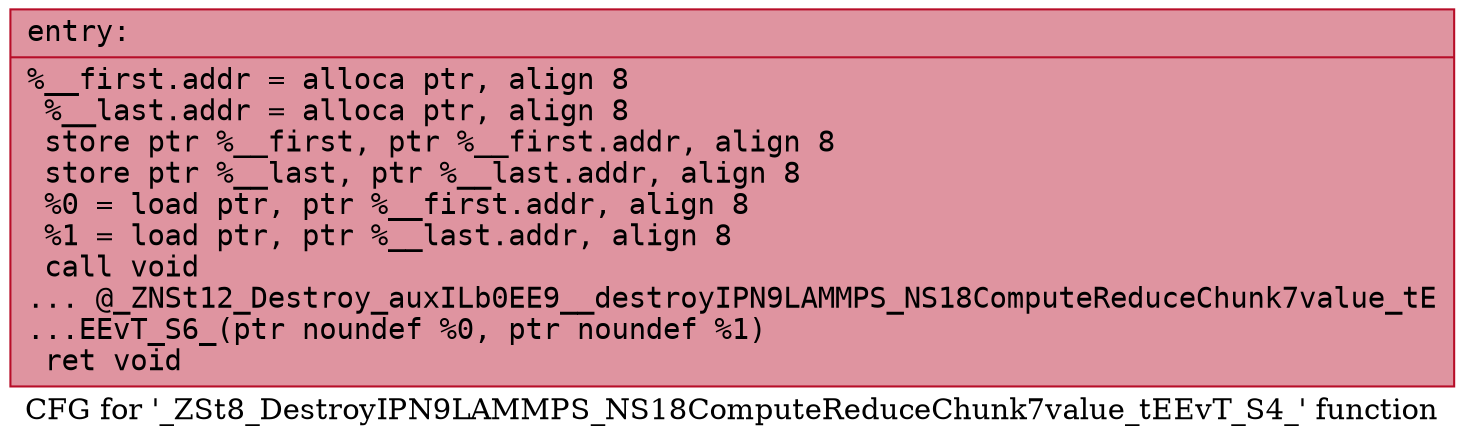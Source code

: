 digraph "CFG for '_ZSt8_DestroyIPN9LAMMPS_NS18ComputeReduceChunk7value_tEEvT_S4_' function" {
	label="CFG for '_ZSt8_DestroyIPN9LAMMPS_NS18ComputeReduceChunk7value_tEEvT_S4_' function";

	Node0x562fdb25d130 [shape=record,color="#b70d28ff", style=filled, fillcolor="#b70d2870" fontname="Courier",label="{entry:\l|  %__first.addr = alloca ptr, align 8\l  %__last.addr = alloca ptr, align 8\l  store ptr %__first, ptr %__first.addr, align 8\l  store ptr %__last, ptr %__last.addr, align 8\l  %0 = load ptr, ptr %__first.addr, align 8\l  %1 = load ptr, ptr %__last.addr, align 8\l  call void\l... @_ZNSt12_Destroy_auxILb0EE9__destroyIPN9LAMMPS_NS18ComputeReduceChunk7value_tE\l...EEvT_S6_(ptr noundef %0, ptr noundef %1)\l  ret void\l}"];
}
